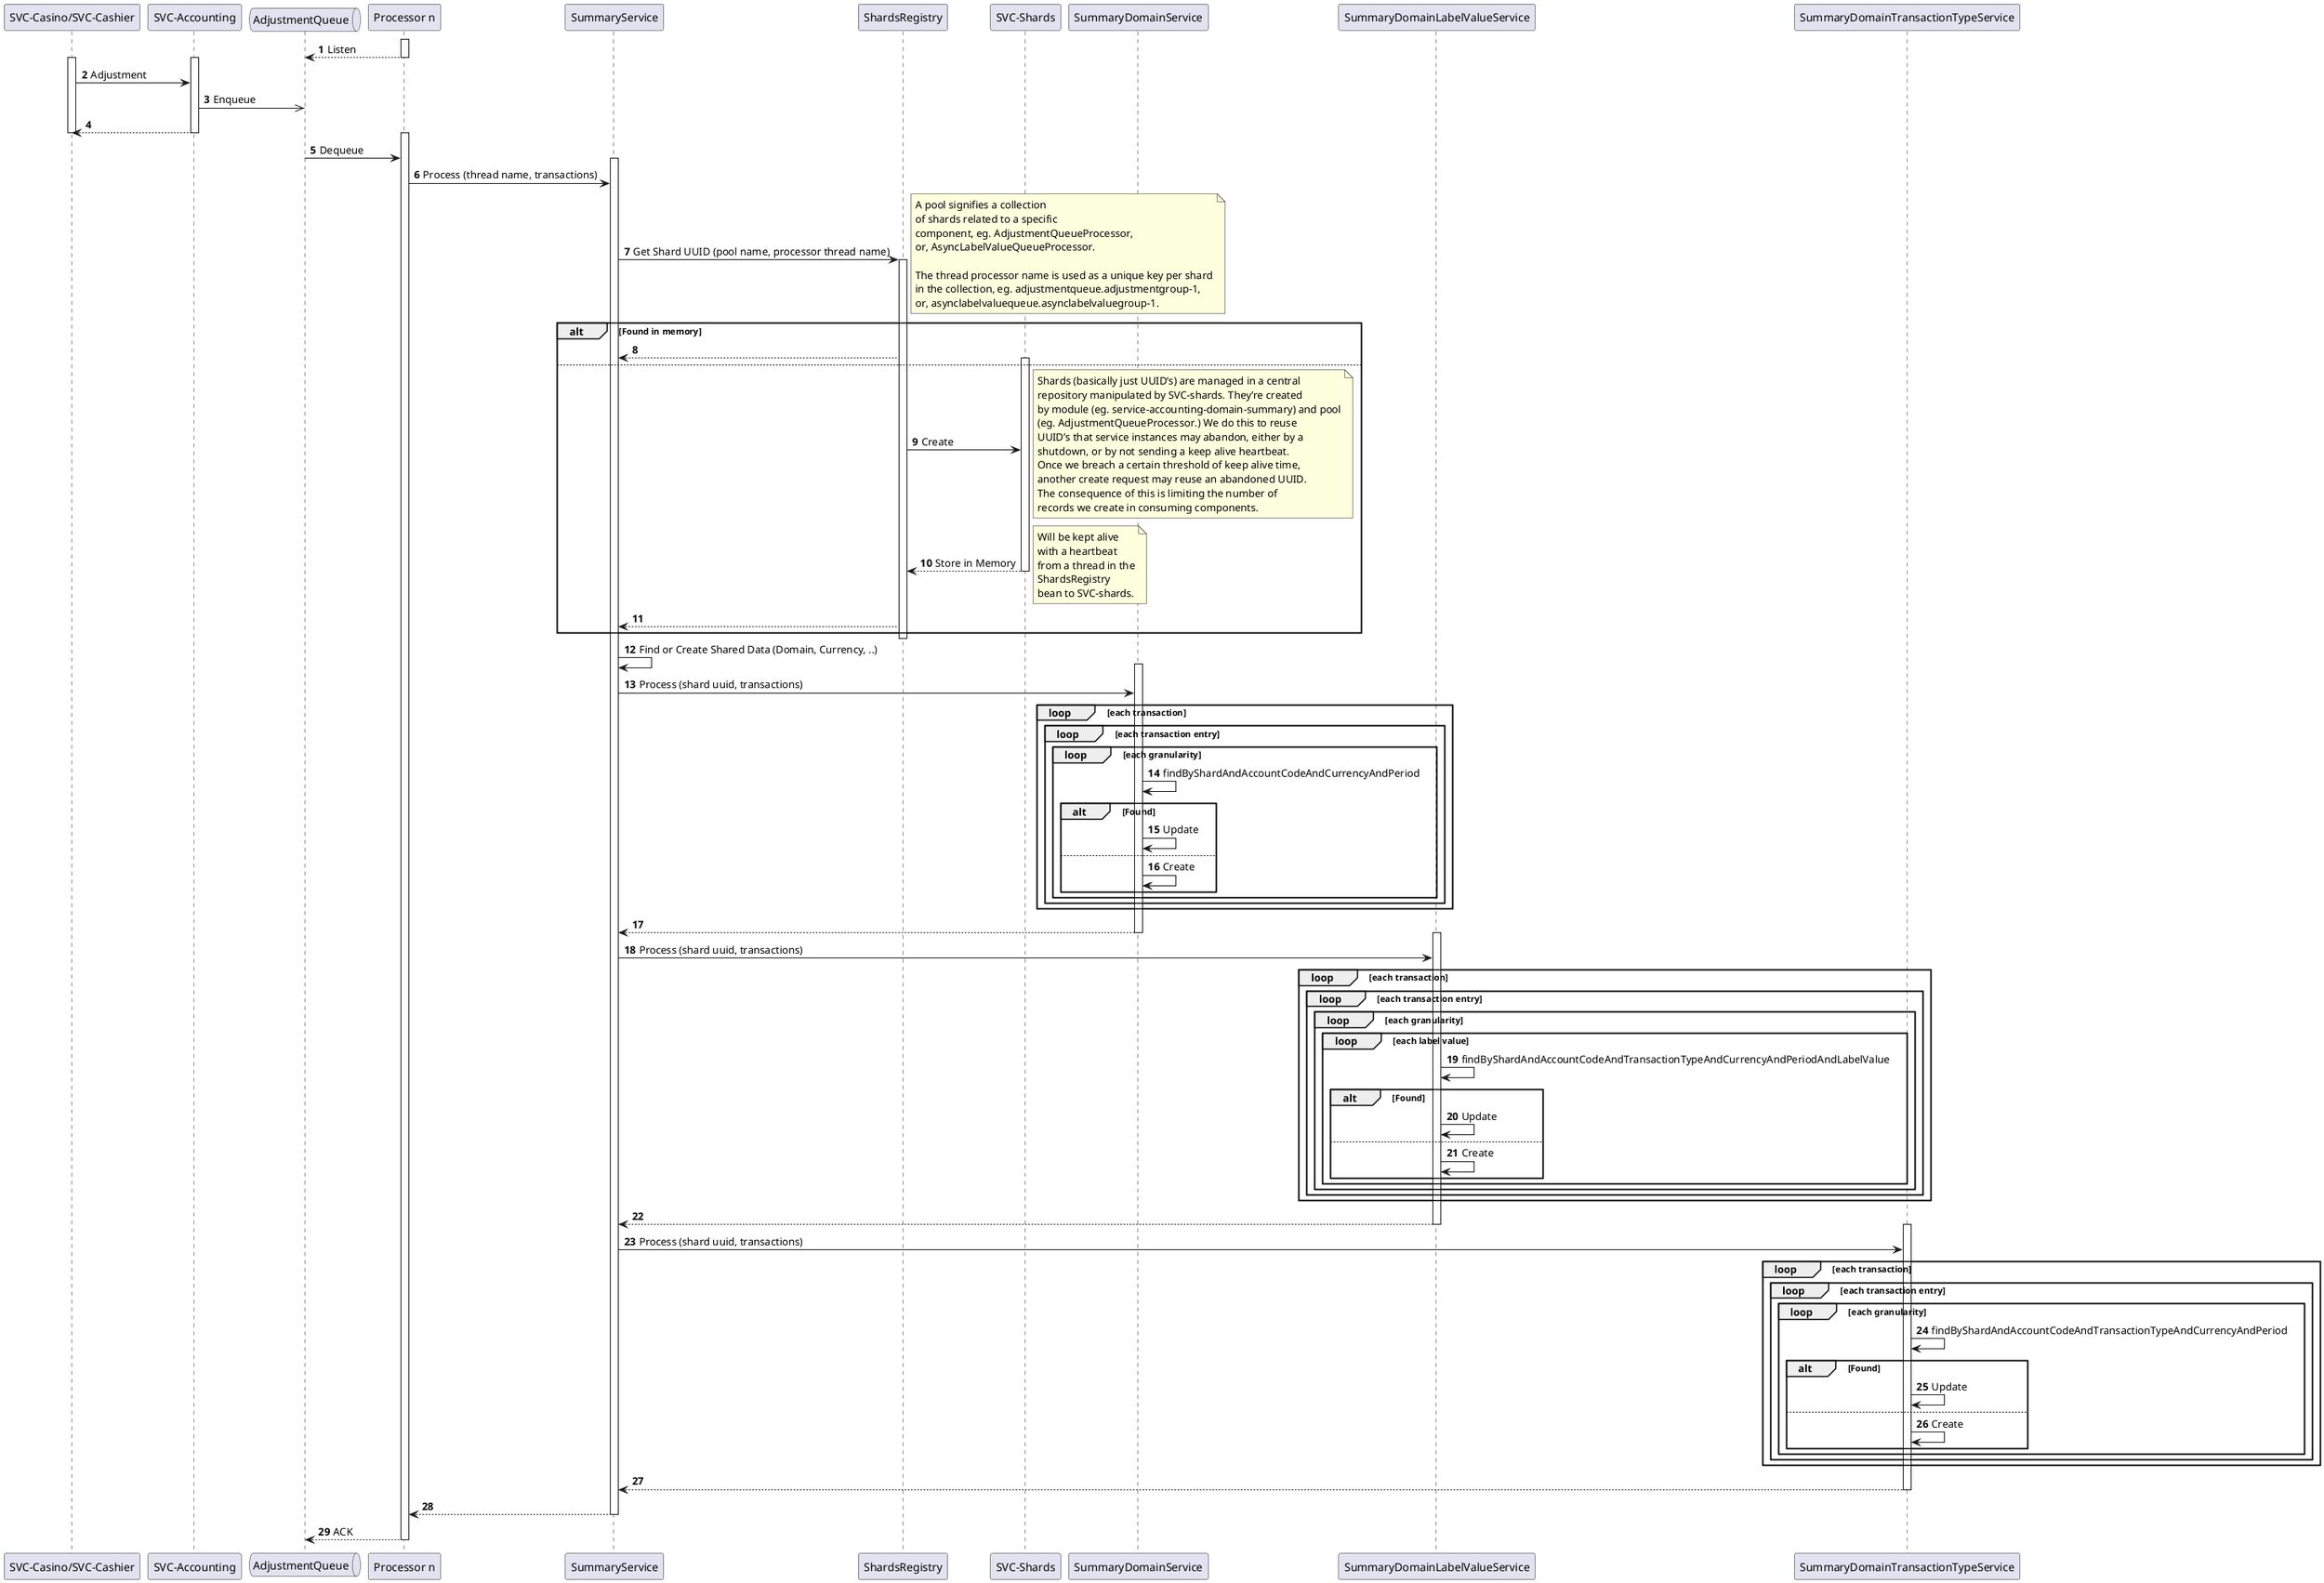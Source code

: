 [plantuml]
----
@startuml
autonumber
participant "SVC-Casino/SVC-Cashier" as c
participant "SVC-Accounting" as a
queue "AdjustmentQueue" as aq
participant "Processor n" as qp
participant "SummaryService" as ss
participant "ShardsRegistry" as sr
participant "SVC-Shards" as sh
participant "SummaryDomainService" as sd
participant "SummaryDomainLabelValueService" as sdlv
participant "SummaryDomainTransactionTypeService" as sdtt

activate qp
aq <-- qp: Listen
deactivate qp
activate c
activate a
c -> a: Adjustment
a ->> aq: Enqueue
a --> c
deactivate c
deactivate a
activate qp
aq -> qp: Dequeue
activate ss
qp -> ss: Process (thread name, transactions)
ss -> sr: Get Shard UUID (pool name, processor thread name)
note right
A pool signifies a collection
of shards related to a specific
component, eg. AdjustmentQueueProcessor,
or, AsyncLabelValueQueueProcessor.

The thread processor name is used as a unique key per shard
in the collection, eg. adjustmentqueue.adjustmentgroup-1,
or, asynclabelvaluequeue.asynclabelvaluegroup-1.
end note
activate sr
alt Found in memory
    sr --> ss
else
    activate sh
    sr -> sh: Create
    note right
    Shards (basically just UUID’s) are managed in a central
    repository manipulated by SVC-shards. They’re created
    by module (eg. service-accounting-domain-summary) and pool
    (eg. AdjustmentQueueProcessor.) We do this to reuse
    UUID’s that service instances may abandon, either by a
    shutdown, or by not sending a keep alive heartbeat.
    Once we breach a certain threshold of keep alive time,
    another create request may reuse an abandoned UUID.
    The consequence of this is limiting the number of
    records we create in consuming components.
    end note
    sh --> sr: Store in Memory
    deactivate sh
    note right
    Will be kept alive
    with a heartbeat
    from a thread in the
    ShardsRegistry
    bean to SVC-shards.
    end note
    sr --> ss
end
deactivate sr
ss -> ss: Find or Create Shared Data (Domain, Currency, ..)
activate sd
ss -> sd: Process (shard uuid, transactions)
loop each transaction
    loop each transaction entry
        loop each granularity
        sd -> sd: findByShardAndAccountCodeAndCurrencyAndPeriod
        alt Found
            sd -> sd: Update
        else
            sd -> sd: Create
        end
        end
    end
end
sd --> ss
deactivate sd
activate sdlv
ss -> sdlv: Process (shard uuid, transactions)
loop each transaction
    loop each transaction entry
        loop each granularity
            loop each label value
            sdlv -> sdlv: findByShardAndAccountCodeAndTransactionTypeAndCurrencyAndPeriodAndLabelValue
            alt Found
                sdlv -> sdlv: Update
            else
                sdlv -> sdlv: Create
            end
            end
        end
    end
end
sdlv --> ss
deactivate sdlv
activate sdtt
ss -> sdtt: Process (shard uuid, transactions)
loop each transaction
    loop each transaction entry
        loop each granularity
            sdtt -> sdtt: findByShardAndAccountCodeAndTransactionTypeAndCurrencyAndPeriod
            alt Found
                sdtt -> sdtt: Update
            else
                sdtt -> sdtt: Create
            end
        end
    end
end
sdtt --> ss
deactivate sdtt
ss --> qp
deactivate ss
qp --> aq: ACK
deactivate qp
@enduml
----
[plantuml]
